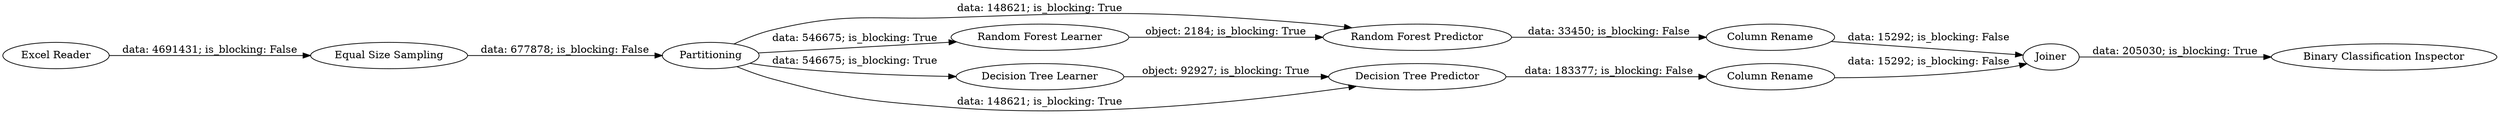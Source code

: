 digraph {
	"-4733671524621113147_1968" [label="Column Rename"]
	"-4733671524621113147_14" [label="Excel Reader"]
	"-4733671524621113147_1966" [label=Joiner]
	"-4733671524621113147_1965" [label="Binary Classification Inspector"]
	"-4733671524621113147_1967" [label="Column Rename"]
	"-4733671524621113147_15" [label="Equal Size Sampling"]
	"-4733671524621113147_1970" [label="Random Forest Predictor"]
	"-4733671524621113147_1959" [label=Partitioning]
	"-4733671524621113147_1964" [label="Decision Tree Predictor"]
	"-4733671524621113147_1963" [label="Decision Tree Learner"]
	"-4733671524621113147_1969" [label="Random Forest Learner"]
	"-4733671524621113147_1959" -> "-4733671524621113147_1970" [label="data: 148621; is_blocking: True"]
	"-4733671524621113147_14" -> "-4733671524621113147_15" [label="data: 4691431; is_blocking: False"]
	"-4733671524621113147_15" -> "-4733671524621113147_1959" [label="data: 677878; is_blocking: False"]
	"-4733671524621113147_1959" -> "-4733671524621113147_1964" [label="data: 148621; is_blocking: True"]
	"-4733671524621113147_1963" -> "-4733671524621113147_1964" [label="object: 92927; is_blocking: True"]
	"-4733671524621113147_1964" -> "-4733671524621113147_1968" [label="data: 183377; is_blocking: False"]
	"-4733671524621113147_1966" -> "-4733671524621113147_1965" [label="data: 205030; is_blocking: True"]
	"-4733671524621113147_1968" -> "-4733671524621113147_1966" [label="data: 15292; is_blocking: False"]
	"-4733671524621113147_1967" -> "-4733671524621113147_1966" [label="data: 15292; is_blocking: False"]
	"-4733671524621113147_1959" -> "-4733671524621113147_1963" [label="data: 546675; is_blocking: True"]
	"-4733671524621113147_1970" -> "-4733671524621113147_1967" [label="data: 33450; is_blocking: False"]
	"-4733671524621113147_1959" -> "-4733671524621113147_1969" [label="data: 546675; is_blocking: True"]
	"-4733671524621113147_1969" -> "-4733671524621113147_1970" [label="object: 2184; is_blocking: True"]
	rankdir=LR
}
